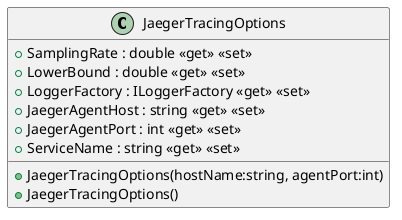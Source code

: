 @startuml
class JaegerTracingOptions {
    + JaegerTracingOptions(hostName:string, agentPort:int)
    + JaegerTracingOptions()
    + SamplingRate : double <<get>> <<set>>
    + LowerBound : double <<get>> <<set>>
    + LoggerFactory : ILoggerFactory <<get>> <<set>>
    + JaegerAgentHost : string <<get>> <<set>>
    + JaegerAgentPort : int <<get>> <<set>>
    + ServiceName : string <<get>> <<set>>
}
@enduml

